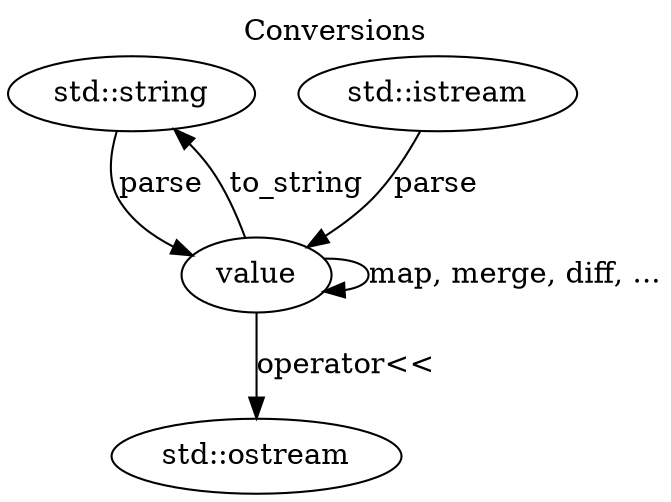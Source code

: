 digraph jsonv {
  label="Conversions"
  labelloc="t"
  
  str     [label="std::string"]
  istream [label="std::istream"]
  ostream [label="std::ostream"]
  value   [label="value"]
  
  value   -> str     [label="to_string"]
  value   -> ostream [label="operator<<"]
  str     -> value   [label="parse"]
  istream -> value   [label="parse"]
  value   -> value   [label="map, merge, diff, ..."]
}
